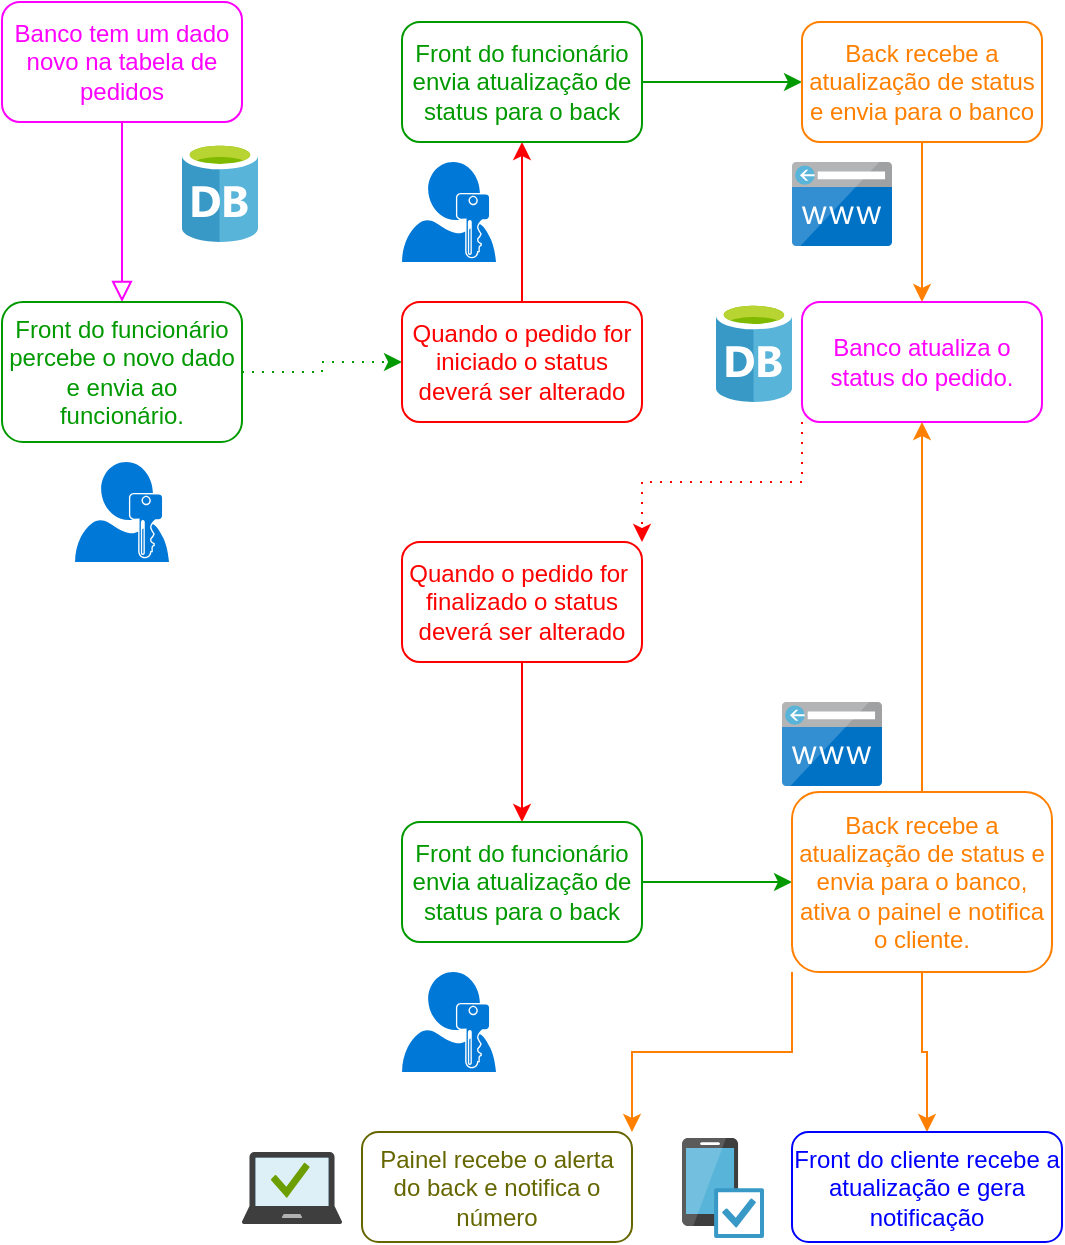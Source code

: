 <mxfile version="12.9.7" type="device"><diagram id="C5RBs43oDa-KdzZeNtuy" name="Page-1"><mxGraphModel dx="921" dy="509" grid="1" gridSize="10" guides="1" tooltips="1" connect="1" arrows="1" fold="1" page="1" pageScale="1" pageWidth="827" pageHeight="1169" math="0" shadow="0"><root><mxCell id="WIyWlLk6GJQsqaUBKTNV-0"/><mxCell id="WIyWlLk6GJQsqaUBKTNV-1" parent="WIyWlLk6GJQsqaUBKTNV-0"/><mxCell id="WIyWlLk6GJQsqaUBKTNV-2" value="" style="rounded=0;html=1;jettySize=auto;orthogonalLoop=1;fontSize=11;endArrow=block;endFill=0;endSize=8;strokeWidth=1;shadow=0;labelBackgroundColor=none;edgeStyle=orthogonalEdgeStyle;fontColor=#FF00FF;strokeColor=#FF00FF;entryX=0.5;entryY=0;entryDx=0;entryDy=0;" parent="WIyWlLk6GJQsqaUBKTNV-1" source="WIyWlLk6GJQsqaUBKTNV-3" target="WIyWlLk6GJQsqaUBKTNV-11" edge="1"><mxGeometry relative="1" as="geometry"><mxPoint x="220" y="170" as="targetPoint"/></mxGeometry></mxCell><mxCell id="WIyWlLk6GJQsqaUBKTNV-3" value="Banco tem um dado novo na tabela de pedidos" style="rounded=1;whiteSpace=wrap;html=1;fontSize=12;glass=0;strokeWidth=1;shadow=0;strokeColor=#FF00FF;fontColor=#FF00FF;" parent="WIyWlLk6GJQsqaUBKTNV-1" vertex="1"><mxGeometry x="160" y="60" width="120" height="60" as="geometry"/></mxCell><mxCell id="T_Kx5SW7ULzWgtSvxQsj-1" value="" style="edgeStyle=orthogonalEdgeStyle;rounded=0;orthogonalLoop=1;jettySize=auto;html=1;strokeColor=#009900;fontColor=#FF8000;dashed=1;dashPattern=1 4;" edge="1" parent="WIyWlLk6GJQsqaUBKTNV-1" source="WIyWlLk6GJQsqaUBKTNV-11" target="T_Kx5SW7ULzWgtSvxQsj-0"><mxGeometry relative="1" as="geometry"/></mxCell><mxCell id="WIyWlLk6GJQsqaUBKTNV-11" value="Front do funcionário percebe o novo dado e envia ao funcionário." style="rounded=1;whiteSpace=wrap;html=1;fontSize=12;glass=0;strokeWidth=1;shadow=0;strokeColor=#009900;fontColor=#009900;" parent="WIyWlLk6GJQsqaUBKTNV-1" vertex="1"><mxGeometry x="160" y="210" width="120" height="70" as="geometry"/></mxCell><mxCell id="T_Kx5SW7ULzWgtSvxQsj-3" value="" style="edgeStyle=orthogonalEdgeStyle;rounded=0;orthogonalLoop=1;jettySize=auto;html=1;strokeColor=#FF0000;fontColor=#FF8000;" edge="1" parent="WIyWlLk6GJQsqaUBKTNV-1" source="T_Kx5SW7ULzWgtSvxQsj-0" target="T_Kx5SW7ULzWgtSvxQsj-2"><mxGeometry relative="1" as="geometry"/></mxCell><mxCell id="T_Kx5SW7ULzWgtSvxQsj-9" value="" style="edgeStyle=orthogonalEdgeStyle;rounded=0;orthogonalLoop=1;jettySize=auto;html=1;strokeColor=#FF0000;fontColor=#FF8000;dashed=1;dashPattern=1 4;entryX=1;entryY=0;entryDx=0;entryDy=0;exitX=0;exitY=1;exitDx=0;exitDy=0;" edge="1" parent="WIyWlLk6GJQsqaUBKTNV-1" source="T_Kx5SW7ULzWgtSvxQsj-6" target="T_Kx5SW7ULzWgtSvxQsj-8"><mxGeometry relative="1" as="geometry"/></mxCell><mxCell id="T_Kx5SW7ULzWgtSvxQsj-0" value="Quando o pedido for iniciado o status deverá ser alterado" style="rounded=1;whiteSpace=wrap;html=1;fontSize=12;glass=0;strokeWidth=1;shadow=0;fontColor=#FF0000;strokeColor=#FF0000;" vertex="1" parent="WIyWlLk6GJQsqaUBKTNV-1"><mxGeometry x="360" y="210" width="120" height="60" as="geometry"/></mxCell><mxCell id="T_Kx5SW7ULzWgtSvxQsj-11" value="" style="edgeStyle=orthogonalEdgeStyle;rounded=0;orthogonalLoop=1;jettySize=auto;html=1;strokeColor=#FF0000;fontColor=#FF8000;" edge="1" parent="WIyWlLk6GJQsqaUBKTNV-1" source="T_Kx5SW7ULzWgtSvxQsj-8"><mxGeometry relative="1" as="geometry"><mxPoint x="420" y="470" as="targetPoint"/></mxGeometry></mxCell><mxCell id="T_Kx5SW7ULzWgtSvxQsj-8" value="Quando o pedido for&amp;nbsp; finalizado o status deverá ser alterado" style="rounded=1;whiteSpace=wrap;html=1;fontSize=12;glass=0;strokeWidth=1;shadow=0;strokeColor=#FF0000;fontColor=#FF0000;" vertex="1" parent="WIyWlLk6GJQsqaUBKTNV-1"><mxGeometry x="360" y="330" width="120" height="60" as="geometry"/></mxCell><mxCell id="T_Kx5SW7ULzWgtSvxQsj-5" value="" style="edgeStyle=orthogonalEdgeStyle;rounded=0;orthogonalLoop=1;jettySize=auto;html=1;strokeColor=#009900;fontColor=#009900;" edge="1" parent="WIyWlLk6GJQsqaUBKTNV-1" source="T_Kx5SW7ULzWgtSvxQsj-2" target="T_Kx5SW7ULzWgtSvxQsj-4"><mxGeometry relative="1" as="geometry"/></mxCell><mxCell id="T_Kx5SW7ULzWgtSvxQsj-2" value="Front do funcionário envia atualização de status para o back" style="rounded=1;whiteSpace=wrap;html=1;fontSize=12;glass=0;strokeWidth=1;shadow=0;strokeColor=#009900;fontColor=#009900;" vertex="1" parent="WIyWlLk6GJQsqaUBKTNV-1"><mxGeometry x="360" y="70" width="120" height="60" as="geometry"/></mxCell><mxCell id="T_Kx5SW7ULzWgtSvxQsj-7" value="" style="edgeStyle=orthogonalEdgeStyle;rounded=0;orthogonalLoop=1;jettySize=auto;html=1;strokeColor=#FF8000;fontColor=#FF8000;" edge="1" parent="WIyWlLk6GJQsqaUBKTNV-1" source="T_Kx5SW7ULzWgtSvxQsj-4" target="T_Kx5SW7ULzWgtSvxQsj-6"><mxGeometry relative="1" as="geometry"/></mxCell><mxCell id="T_Kx5SW7ULzWgtSvxQsj-4" value="Back recebe a atualização de status e envia para o banco" style="rounded=1;whiteSpace=wrap;html=1;fontSize=12;glass=0;strokeWidth=1;shadow=0;fontColor=#FF8000;strokeColor=#FF8000;" vertex="1" parent="WIyWlLk6GJQsqaUBKTNV-1"><mxGeometry x="560" y="70" width="120" height="60" as="geometry"/></mxCell><mxCell id="T_Kx5SW7ULzWgtSvxQsj-6" value="Banco atualiza o status do pedido." style="rounded=1;whiteSpace=wrap;html=1;fontSize=12;glass=0;strokeWidth=1;shadow=0;strokeColor=#FF00FF;fontColor=#FF00FF;" vertex="1" parent="WIyWlLk6GJQsqaUBKTNV-1"><mxGeometry x="560" y="210" width="120" height="60" as="geometry"/></mxCell><mxCell id="T_Kx5SW7ULzWgtSvxQsj-12" value="" style="edgeStyle=orthogonalEdgeStyle;rounded=0;orthogonalLoop=1;jettySize=auto;html=1;strokeColor=#009900;fontColor=#009900;" edge="1" parent="WIyWlLk6GJQsqaUBKTNV-1" source="T_Kx5SW7ULzWgtSvxQsj-13" target="T_Kx5SW7ULzWgtSvxQsj-14"><mxGeometry relative="1" as="geometry"/></mxCell><mxCell id="T_Kx5SW7ULzWgtSvxQsj-13" value="Front do funcionário envia atualização de status para o back" style="rounded=1;whiteSpace=wrap;html=1;fontSize=12;glass=0;strokeWidth=1;shadow=0;fontColor=#009900;strokeColor=#009900;" vertex="1" parent="WIyWlLk6GJQsqaUBKTNV-1"><mxGeometry x="360" y="470" width="120" height="60" as="geometry"/></mxCell><mxCell id="T_Kx5SW7ULzWgtSvxQsj-16" value="" style="edgeStyle=orthogonalEdgeStyle;rounded=0;orthogonalLoop=1;jettySize=auto;html=1;strokeColor=#FF8000;fontColor=#FF8000;entryX=0.5;entryY=1;entryDx=0;entryDy=0;" edge="1" parent="WIyWlLk6GJQsqaUBKTNV-1" source="T_Kx5SW7ULzWgtSvxQsj-14" target="T_Kx5SW7ULzWgtSvxQsj-6"><mxGeometry relative="1" as="geometry"><mxPoint x="620" y="390" as="targetPoint"/></mxGeometry></mxCell><mxCell id="T_Kx5SW7ULzWgtSvxQsj-22" value="" style="edgeStyle=orthogonalEdgeStyle;rounded=0;orthogonalLoop=1;jettySize=auto;html=1;strokeColor=#FF8000;fontColor=#FF8000;" edge="1" parent="WIyWlLk6GJQsqaUBKTNV-1" source="T_Kx5SW7ULzWgtSvxQsj-14" target="T_Kx5SW7ULzWgtSvxQsj-21"><mxGeometry relative="1" as="geometry"/></mxCell><mxCell id="T_Kx5SW7ULzWgtSvxQsj-14" value="Back recebe a atualização de status e envia para o banco, ativa o painel e notifica o cliente.&lt;br&gt;" style="rounded=1;whiteSpace=wrap;html=1;fontSize=12;glass=0;strokeWidth=1;shadow=0;fontColor=#FF8000;strokeColor=#FF8000;" vertex="1" parent="WIyWlLk6GJQsqaUBKTNV-1"><mxGeometry x="555" y="455" width="130" height="90" as="geometry"/></mxCell><mxCell id="T_Kx5SW7ULzWgtSvxQsj-24" value="" style="edgeStyle=orthogonalEdgeStyle;rounded=0;orthogonalLoop=1;jettySize=auto;html=1;strokeColor=#FF8000;fontColor=#FF8000;entryX=1;entryY=0;entryDx=0;entryDy=0;exitX=0;exitY=1;exitDx=0;exitDy=0;" edge="1" parent="WIyWlLk6GJQsqaUBKTNV-1" source="T_Kx5SW7ULzWgtSvxQsj-14" target="T_Kx5SW7ULzWgtSvxQsj-23"><mxGeometry relative="1" as="geometry"/></mxCell><mxCell id="T_Kx5SW7ULzWgtSvxQsj-21" value="Front do cliente recebe a atualização e gera notificação" style="rounded=1;whiteSpace=wrap;html=1;fontSize=12;glass=0;strokeWidth=1;shadow=0;strokeColor=#0000FF;fontColor=#0000FF;" vertex="1" parent="WIyWlLk6GJQsqaUBKTNV-1"><mxGeometry x="555" y="625" width="135" height="55" as="geometry"/></mxCell><mxCell id="T_Kx5SW7ULzWgtSvxQsj-23" value="Painel recebe o alerta do back e notifica o número" style="rounded=1;whiteSpace=wrap;html=1;fontSize=12;glass=0;strokeWidth=1;shadow=0;fontColor=#666600;strokeColor=#666600;" vertex="1" parent="WIyWlLk6GJQsqaUBKTNV-1"><mxGeometry x="340" y="625" width="135" height="55" as="geometry"/></mxCell><mxCell id="T_Kx5SW7ULzWgtSvxQsj-25" value="" style="aspect=fixed;html=1;points=[];align=center;image;fontSize=12;image=img/lib/mscae/Database_General.svg;strokeColor=#009900;fillColor=#FF0000;" vertex="1" parent="WIyWlLk6GJQsqaUBKTNV-1"><mxGeometry x="517" y="210" width="38" height="50" as="geometry"/></mxCell><mxCell id="T_Kx5SW7ULzWgtSvxQsj-26" value="" style="aspect=fixed;html=1;points=[];align=center;image;fontSize=12;image=img/lib/mscae/Device_Compliance.svg;strokeColor=#009900;fillColor=#FF0000;" vertex="1" parent="WIyWlLk6GJQsqaUBKTNV-1"><mxGeometry x="500" y="628" width="41" height="50" as="geometry"/></mxCell><mxCell id="T_Kx5SW7ULzWgtSvxQsj-27" value="" style="aspect=fixed;html=1;points=[];align=center;image;fontSize=12;image=img/lib/mscae/Managed_Desktop.svg;strokeColor=#009900;fillColor=#FF0000;" vertex="1" parent="WIyWlLk6GJQsqaUBKTNV-1"><mxGeometry x="280" y="635" width="50" height="36" as="geometry"/></mxCell><mxCell id="T_Kx5SW7ULzWgtSvxQsj-28" value="" style="aspect=fixed;html=1;points=[];align=center;image;fontSize=12;image=img/lib/mscae/CustomDomain.svg;strokeColor=#009900;fillColor=#FF0000;" vertex="1" parent="WIyWlLk6GJQsqaUBKTNV-1"><mxGeometry x="550" y="410" width="50" height="42" as="geometry"/></mxCell><mxCell id="T_Kx5SW7ULzWgtSvxQsj-29" value="" style="aspect=fixed;html=1;points=[];align=center;image;fontSize=12;image=img/lib/mscae/CustomDomain.svg;strokeColor=#009900;fillColor=#FF0000;" vertex="1" parent="WIyWlLk6GJQsqaUBKTNV-1"><mxGeometry x="555" y="140" width="50" height="42" as="geometry"/></mxCell><mxCell id="T_Kx5SW7ULzWgtSvxQsj-31" value="" style="aspect=fixed;pointerEvents=1;shadow=0;dashed=0;html=1;strokeColor=none;labelPosition=center;verticalLabelPosition=bottom;verticalAlign=top;align=center;shape=mxgraph.mscae.enterprise.user_permissions;fillColor=#0078D7;fontColor=#666600;" vertex="1" parent="WIyWlLk6GJQsqaUBKTNV-1"><mxGeometry x="196.5" y="290" width="47" height="50" as="geometry"/></mxCell><mxCell id="T_Kx5SW7ULzWgtSvxQsj-32" value="" style="aspect=fixed;pointerEvents=1;shadow=0;dashed=0;html=1;strokeColor=none;labelPosition=center;verticalLabelPosition=bottom;verticalAlign=top;align=center;shape=mxgraph.mscae.enterprise.user_permissions;fillColor=#0078D7;fontColor=#666600;" vertex="1" parent="WIyWlLk6GJQsqaUBKTNV-1"><mxGeometry x="360" y="140" width="47" height="50" as="geometry"/></mxCell><mxCell id="T_Kx5SW7ULzWgtSvxQsj-33" value="" style="aspect=fixed;pointerEvents=1;shadow=0;dashed=0;html=1;strokeColor=none;labelPosition=center;verticalLabelPosition=bottom;verticalAlign=top;align=center;shape=mxgraph.mscae.enterprise.user_permissions;fillColor=#0078D7;fontColor=#666600;" vertex="1" parent="WIyWlLk6GJQsqaUBKTNV-1"><mxGeometry x="360" y="545" width="47" height="50" as="geometry"/></mxCell><mxCell id="T_Kx5SW7ULzWgtSvxQsj-34" value="" style="aspect=fixed;html=1;points=[];align=center;image;fontSize=12;image=img/lib/mscae/Database_General.svg;strokeColor=#009900;fillColor=#FF0000;" vertex="1" parent="WIyWlLk6GJQsqaUBKTNV-1"><mxGeometry x="250" y="130" width="38" height="50" as="geometry"/></mxCell></root></mxGraphModel></diagram></mxfile>